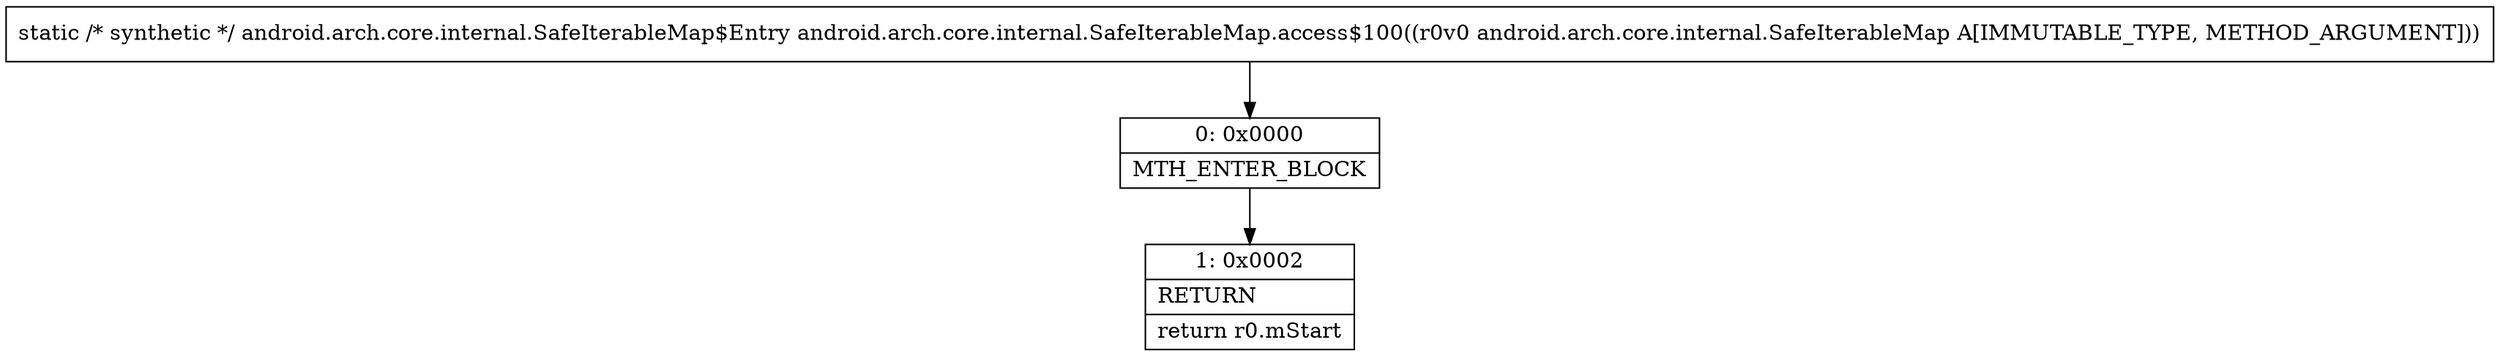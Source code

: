 digraph "CFG forandroid.arch.core.internal.SafeIterableMap.access$100(Landroid\/arch\/core\/internal\/SafeIterableMap;)Landroid\/arch\/core\/internal\/SafeIterableMap$Entry;" {
Node_0 [shape=record,label="{0\:\ 0x0000|MTH_ENTER_BLOCK\l}"];
Node_1 [shape=record,label="{1\:\ 0x0002|RETURN\l|return r0.mStart\l}"];
MethodNode[shape=record,label="{static \/* synthetic *\/ android.arch.core.internal.SafeIterableMap$Entry android.arch.core.internal.SafeIterableMap.access$100((r0v0 android.arch.core.internal.SafeIterableMap A[IMMUTABLE_TYPE, METHOD_ARGUMENT])) }"];
MethodNode -> Node_0;
Node_0 -> Node_1;
}


